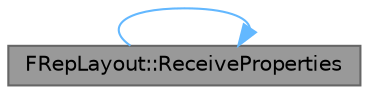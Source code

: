 digraph "FRepLayout::ReceiveProperties"
{
 // INTERACTIVE_SVG=YES
 // LATEX_PDF_SIZE
  bgcolor="transparent";
  edge [fontname=Helvetica,fontsize=10,labelfontname=Helvetica,labelfontsize=10];
  node [fontname=Helvetica,fontsize=10,shape=box,height=0.2,width=0.4];
  rankdir="LR";
  Node1 [id="Node000001",label="FRepLayout::ReceiveProperties",height=0.2,width=0.4,color="gray40", fillcolor="grey60", style="filled", fontcolor="black",tooltip="Reads all property values from the received buffer, and applies them to the property memory."];
  Node1 -> Node1 [id="edge1_Node000001_Node000001",color="steelblue1",style="solid",tooltip=" "];
}
